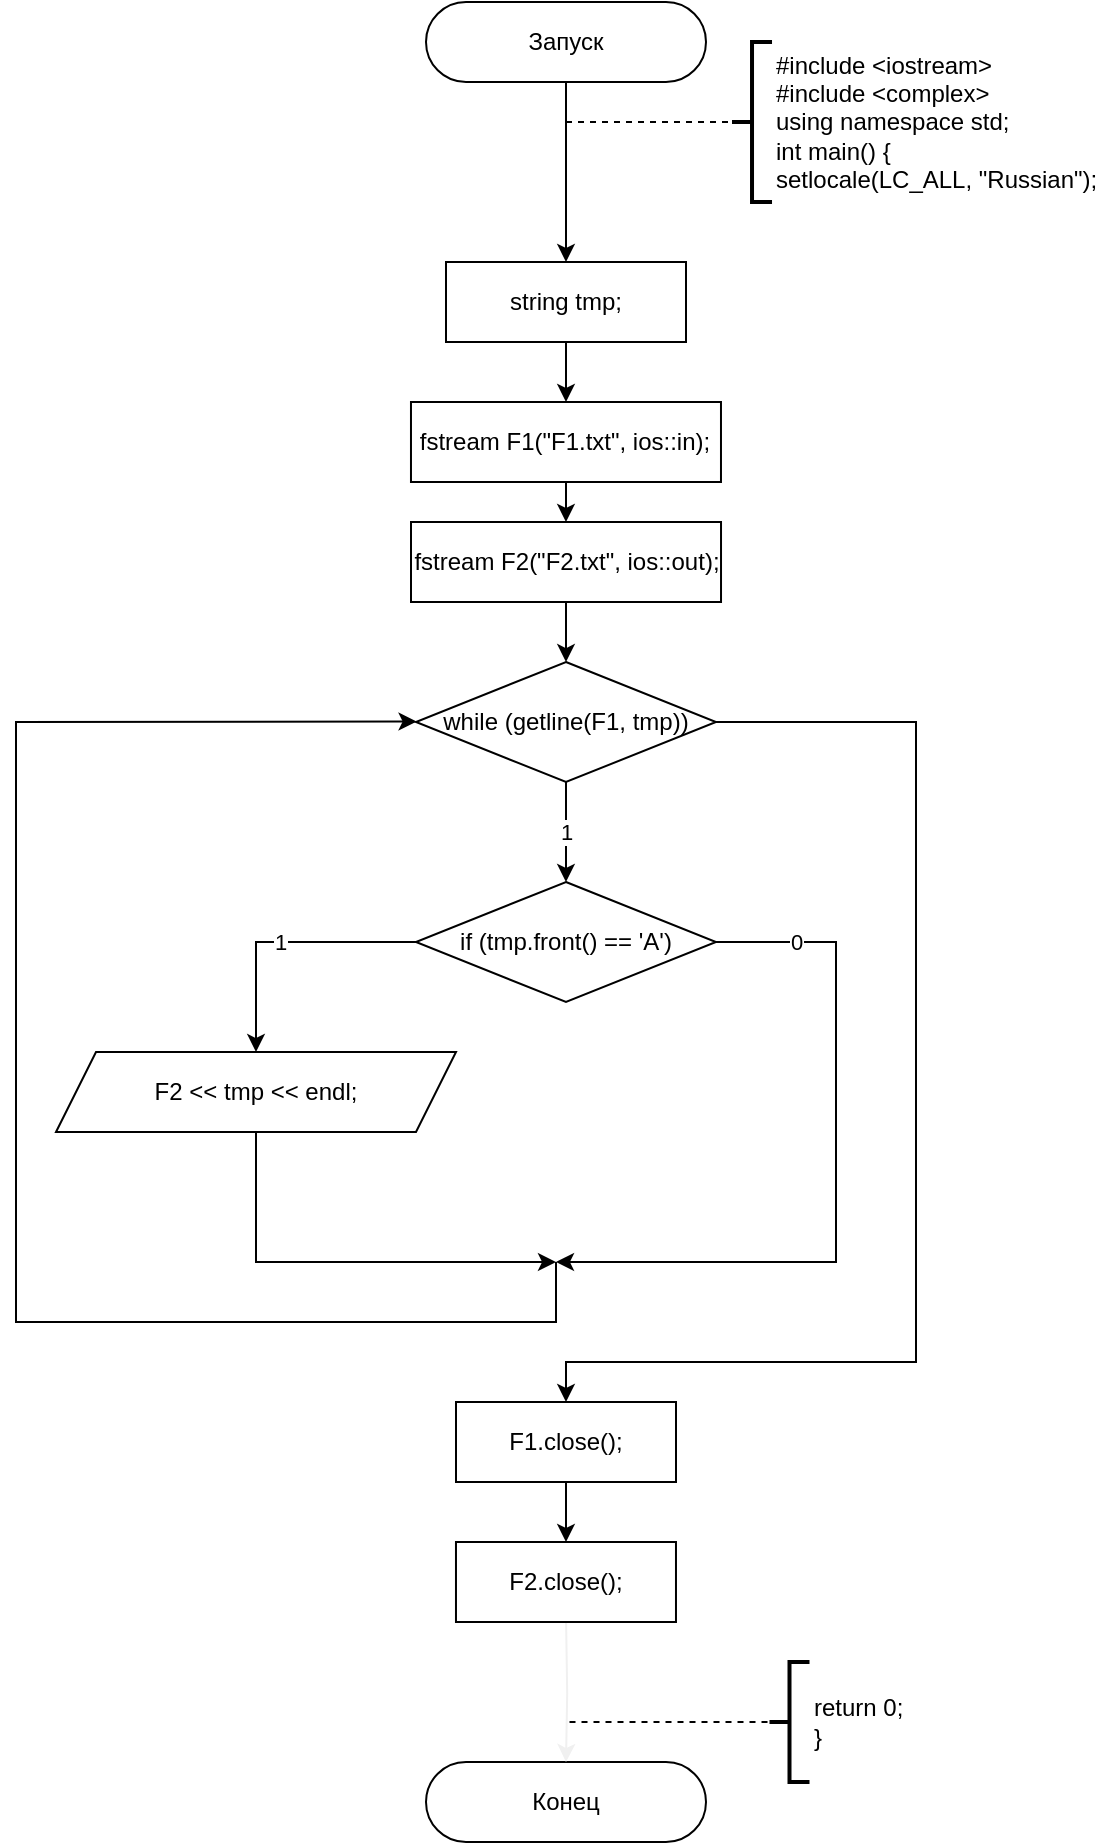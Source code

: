 <mxfile>
    <diagram id="tr8WCDj-hul7nBdrf4UF" name="Страница 1">
        <mxGraphModel dx="591" dy="718" grid="1" gridSize="10" guides="1" tooltips="1" connect="0" arrows="1" fold="1" page="1" pageScale="1" pageWidth="827" pageHeight="1169" math="0" shadow="0">
            <root>
                <mxCell id="0"/>
                <mxCell id="1" parent="0"/>
                <mxCell id="2" style="edgeStyle=orthogonalEdgeStyle;rounded=0;orthogonalLoop=1;jettySize=auto;html=1;" parent="1" source="3" edge="1">
                    <mxGeometry relative="1" as="geometry">
                        <mxPoint x="375" y="150" as="targetPoint"/>
                    </mxGeometry>
                </mxCell>
                <mxCell id="3" value="Запуск" style="rounded=1;whiteSpace=wrap;html=1;arcSize=50;" parent="1" vertex="1">
                    <mxGeometry x="305" y="20" width="140" height="40" as="geometry"/>
                </mxCell>
                <mxCell id="5" value="#include &amp;lt;iostream&amp;gt;&lt;br&gt;#include &amp;lt;complex&amp;gt;&lt;br&gt;using namespace std;&lt;br&gt;int main() {&lt;br&gt;setlocale(LC_ALL, &quot;Russian&quot;);" style="strokeWidth=2;html=1;shape=mxgraph.flowchart.annotation_2;align=left;labelPosition=right;pointerEvents=1;" parent="1" vertex="1">
                    <mxGeometry x="458.01" y="40" width="20" height="80" as="geometry"/>
                </mxCell>
                <mxCell id="6" value="" style="endArrow=none;dashed=1;html=1;entryX=0;entryY=0.5;entryDx=0;entryDy=0;entryPerimeter=0;" parent="1" target="5" edge="1">
                    <mxGeometry width="50" height="50" relative="1" as="geometry">
                        <mxPoint x="375" y="80" as="sourcePoint"/>
                        <mxPoint x="465" y="70" as="targetPoint"/>
                    </mxGeometry>
                </mxCell>
                <mxCell id="7" value="Конец" style="rounded=1;whiteSpace=wrap;html=1;arcSize=50;" parent="1" vertex="1">
                    <mxGeometry x="305" y="900" width="140" height="40" as="geometry"/>
                </mxCell>
                <mxCell id="10" value="return 0;&lt;br&gt;}" style="strokeWidth=2;html=1;shape=mxgraph.flowchart.annotation_2;align=left;labelPosition=right;pointerEvents=1;" parent="1" vertex="1">
                    <mxGeometry x="476.75" y="850" width="20" height="60" as="geometry"/>
                </mxCell>
                <mxCell id="11" value="" style="endArrow=none;dashed=1;html=1;entryX=0;entryY=0.5;entryDx=0;entryDy=0;entryPerimeter=0;" parent="1" edge="1">
                    <mxGeometry width="50" height="50" relative="1" as="geometry">
                        <mxPoint x="376.75" y="880" as="sourcePoint"/>
                        <mxPoint x="476.75" y="880" as="targetPoint"/>
                    </mxGeometry>
                </mxCell>
                <mxCell id="307" style="edgeStyle=orthogonalEdgeStyle;rounded=0;html=1;strokeColor=#f0f0f0;" parent="1" target="7" edge="1">
                    <mxGeometry relative="1" as="geometry">
                        <mxPoint x="375.05" y="830" as="sourcePoint"/>
                    </mxGeometry>
                </mxCell>
                <mxCell id="367" style="edgeStyle=orthogonalEdgeStyle;html=1;rounded=0;" edge="1" parent="1" source="364" target="365">
                    <mxGeometry relative="1" as="geometry"/>
                </mxCell>
                <mxCell id="364" value="string tmp;" style="rounded=0;whiteSpace=wrap;html=1;" vertex="1" parent="1">
                    <mxGeometry x="315" y="150" width="120" height="40" as="geometry"/>
                </mxCell>
                <mxCell id="368" style="edgeStyle=orthogonalEdgeStyle;rounded=0;html=1;" edge="1" parent="1" source="365" target="366">
                    <mxGeometry relative="1" as="geometry"/>
                </mxCell>
                <mxCell id="365" value="fstream F1(&quot;F1.txt&quot;, ios::in);" style="rounded=0;whiteSpace=wrap;html=1;" vertex="1" parent="1">
                    <mxGeometry x="297.49" y="220" width="155" height="40" as="geometry"/>
                </mxCell>
                <mxCell id="370" style="edgeStyle=orthogonalEdgeStyle;rounded=0;html=1;" edge="1" parent="1" source="366" target="369">
                    <mxGeometry relative="1" as="geometry"/>
                </mxCell>
                <mxCell id="366" value="fstream F2(&quot;F2.txt&quot;, ios::out);" style="rounded=0;whiteSpace=wrap;html=1;" vertex="1" parent="1">
                    <mxGeometry x="297.5" y="280" width="155.01" height="40" as="geometry"/>
                </mxCell>
                <mxCell id="372" value="1" style="edgeStyle=orthogonalEdgeStyle;rounded=0;html=1;" edge="1" parent="1" source="369" target="371">
                    <mxGeometry relative="1" as="geometry"/>
                </mxCell>
                <mxCell id="381" style="edgeStyle=orthogonalEdgeStyle;rounded=0;html=1;" edge="1" parent="1" source="369" target="378">
                    <mxGeometry relative="1" as="geometry">
                        <Array as="points">
                            <mxPoint x="550" y="380"/>
                            <mxPoint x="550" y="700"/>
                            <mxPoint x="375" y="700"/>
                        </Array>
                    </mxGeometry>
                </mxCell>
                <mxCell id="369" value="while (getline(F1, tmp))" style="rhombus;whiteSpace=wrap;html=1;" vertex="1" parent="1">
                    <mxGeometry x="299.99" y="350" width="150" height="60" as="geometry"/>
                </mxCell>
                <mxCell id="374" value="1" style="edgeStyle=orthogonalEdgeStyle;rounded=0;html=1;" edge="1" parent="1" source="371" target="373">
                    <mxGeometry relative="1" as="geometry">
                        <Array as="points">
                            <mxPoint x="220" y="490"/>
                        </Array>
                    </mxGeometry>
                </mxCell>
                <mxCell id="375" value="0" style="edgeStyle=orthogonalEdgeStyle;rounded=0;html=1;" edge="1" parent="1" source="371">
                    <mxGeometry x="-0.775" relative="1" as="geometry">
                        <mxPoint x="370" y="650" as="targetPoint"/>
                        <Array as="points">
                            <mxPoint x="510" y="490"/>
                            <mxPoint x="510" y="650"/>
                        </Array>
                        <mxPoint as="offset"/>
                    </mxGeometry>
                </mxCell>
                <mxCell id="371" value="if (tmp.front() == 'А')" style="rhombus;whiteSpace=wrap;html=1;" vertex="1" parent="1">
                    <mxGeometry x="299.99" y="460" width="150" height="60" as="geometry"/>
                </mxCell>
                <mxCell id="376" style="edgeStyle=orthogonalEdgeStyle;rounded=0;html=1;" edge="1" parent="1" source="373">
                    <mxGeometry relative="1" as="geometry">
                        <mxPoint x="370" y="650" as="targetPoint"/>
                        <Array as="points">
                            <mxPoint x="220" y="650"/>
                        </Array>
                    </mxGeometry>
                </mxCell>
                <mxCell id="373" value="F2 &amp;lt;&amp;lt; tmp &amp;lt;&amp;lt; endl;" style="shape=parallelogram;perimeter=parallelogramPerimeter;whiteSpace=wrap;html=1;fixedSize=1;" vertex="1" parent="1">
                    <mxGeometry x="120" y="545" width="200" height="40" as="geometry"/>
                </mxCell>
                <mxCell id="377" value="" style="endArrow=classic;html=1;rounded=0;entryX=0.002;entryY=0.496;entryDx=0;entryDy=0;entryPerimeter=0;" edge="1" parent="1" target="369">
                    <mxGeometry width="50" height="50" relative="1" as="geometry">
                        <mxPoint x="370" y="650" as="sourcePoint"/>
                        <mxPoint x="410" y="490" as="targetPoint"/>
                        <Array as="points">
                            <mxPoint x="370" y="680"/>
                            <mxPoint x="100" y="680"/>
                            <mxPoint x="100" y="380"/>
                        </Array>
                    </mxGeometry>
                </mxCell>
                <mxCell id="380" style="edgeStyle=orthogonalEdgeStyle;rounded=0;html=1;" edge="1" parent="1" source="378" target="379">
                    <mxGeometry relative="1" as="geometry"/>
                </mxCell>
                <mxCell id="378" value="F1.close();" style="rounded=0;whiteSpace=wrap;html=1;" vertex="1" parent="1">
                    <mxGeometry x="320" y="720" width="110" height="40" as="geometry"/>
                </mxCell>
                <mxCell id="379" value="F2.close();" style="rounded=0;whiteSpace=wrap;html=1;" vertex="1" parent="1">
                    <mxGeometry x="319.99" y="790" width="110" height="40" as="geometry"/>
                </mxCell>
            </root>
        </mxGraphModel>
    </diagram>
</mxfile>